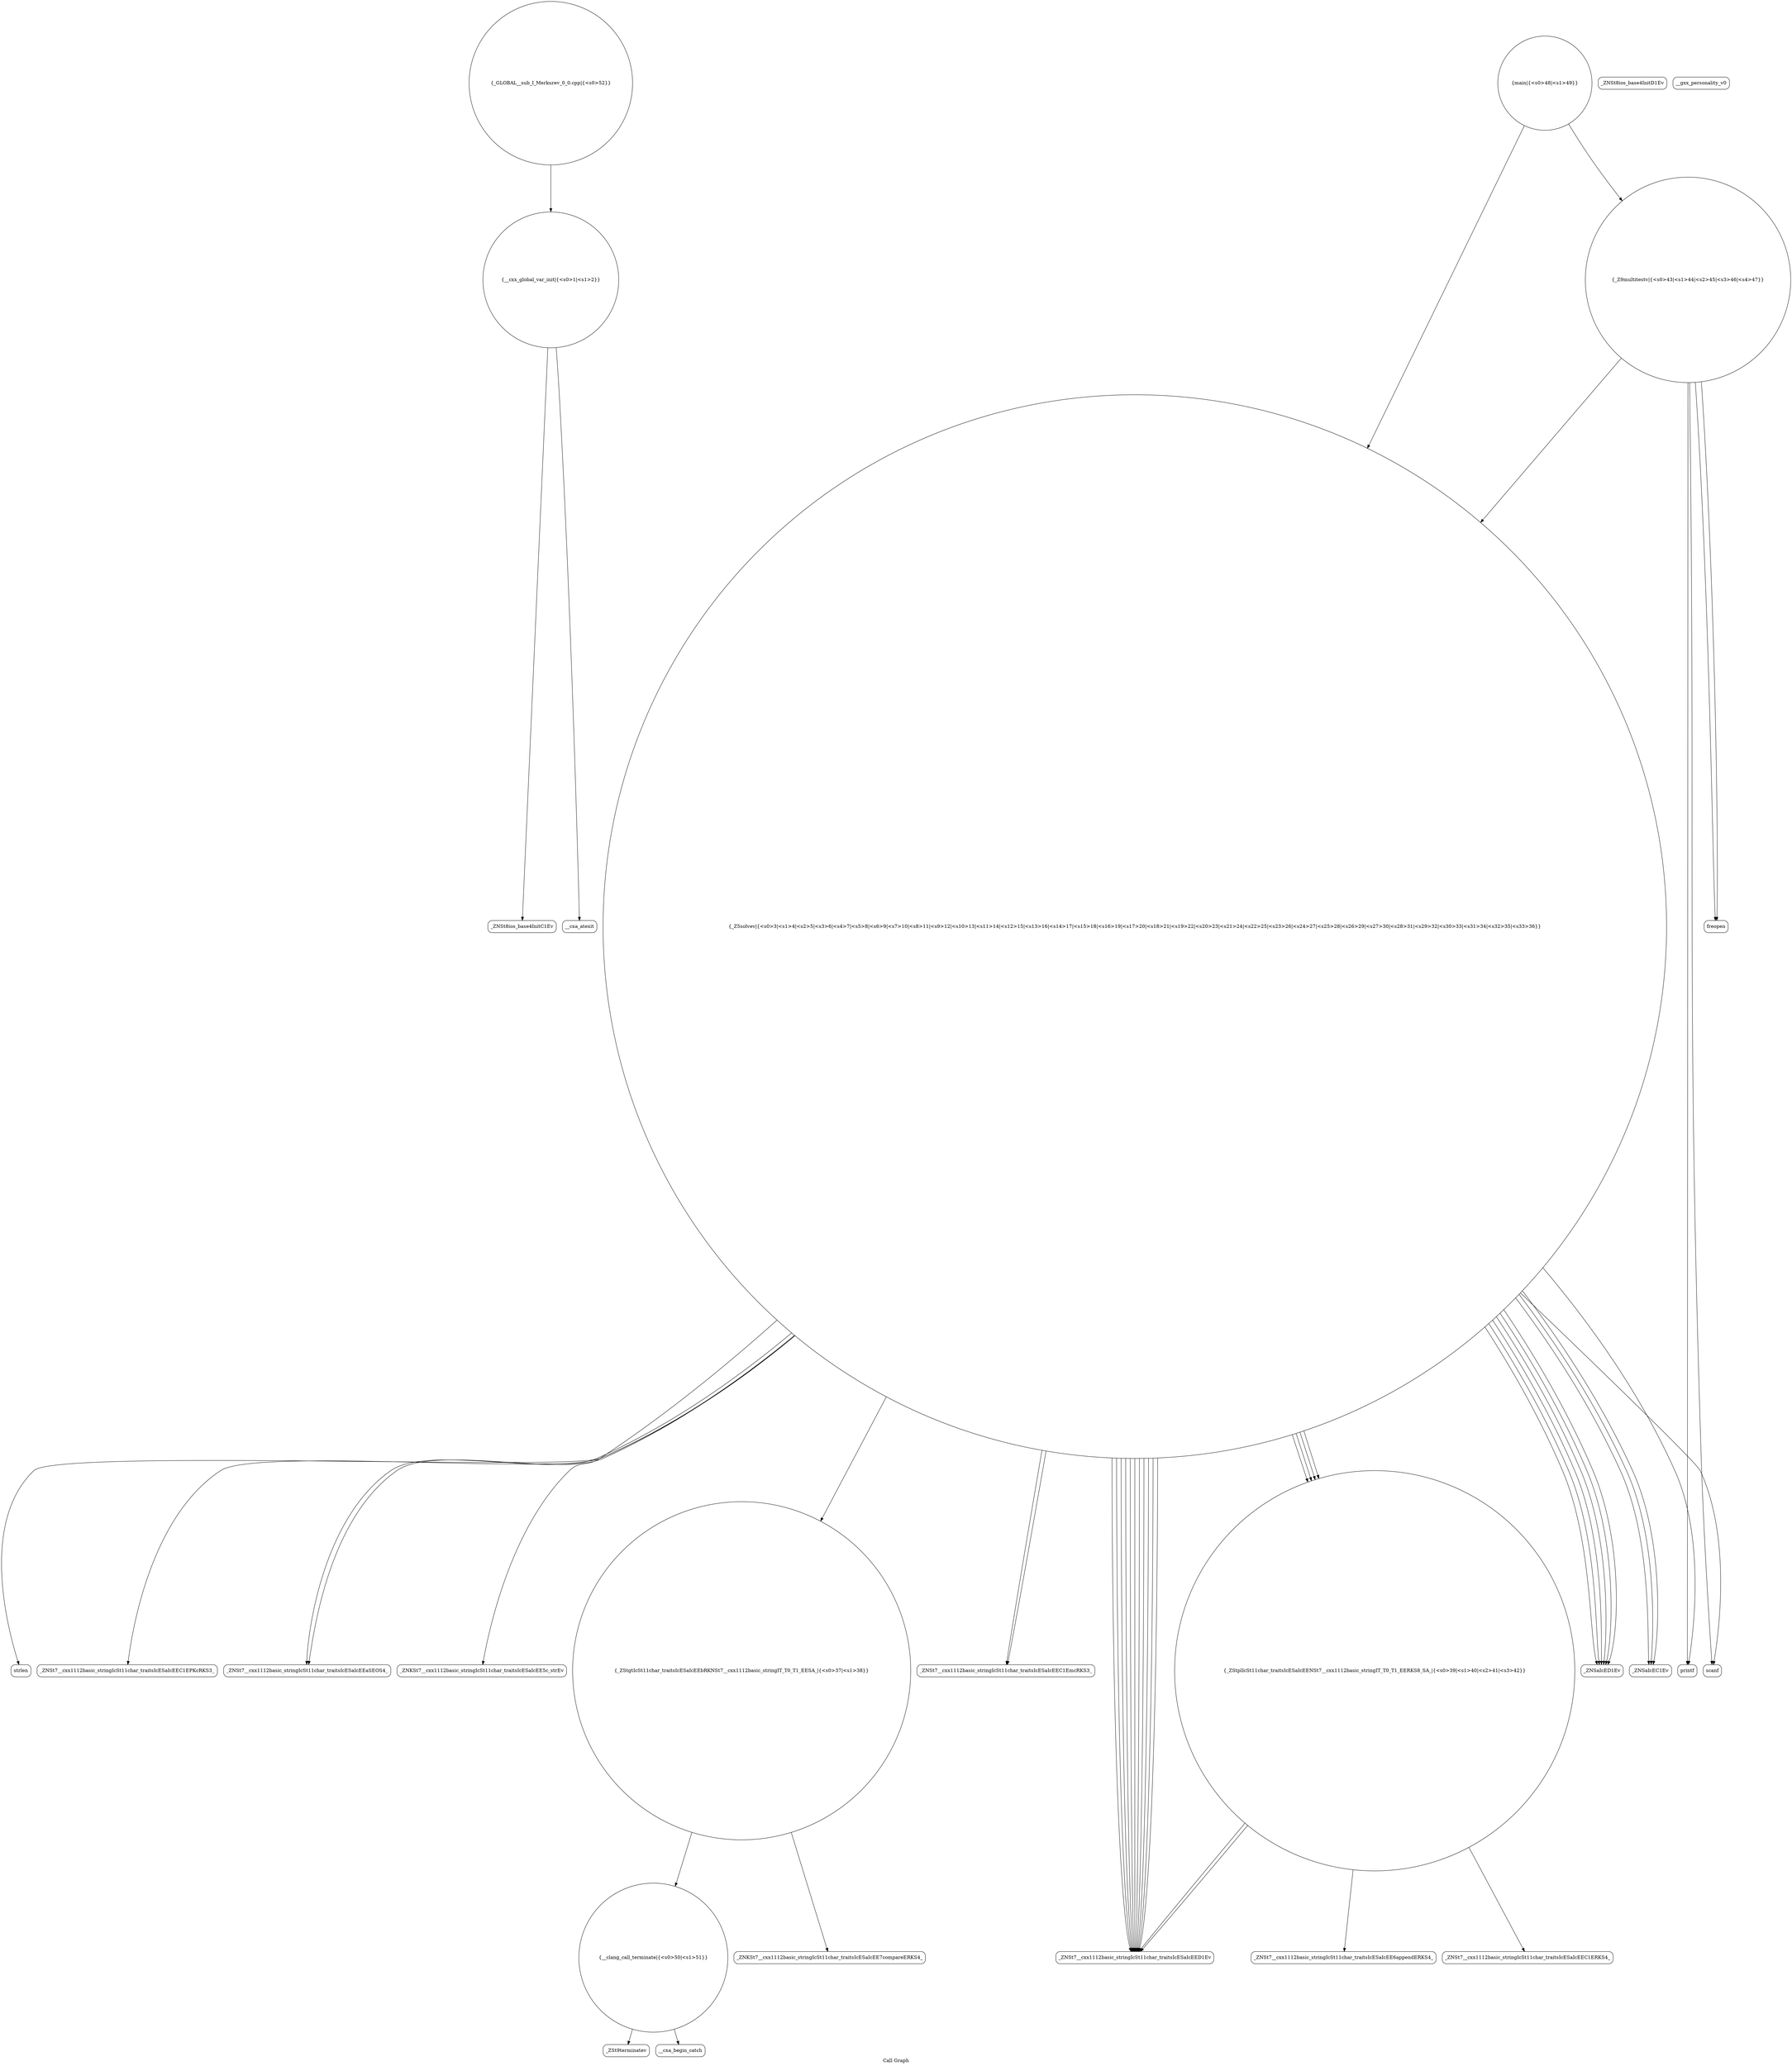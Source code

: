 digraph "Call Graph" {
	label="Call Graph";

	Node0x562c10da1d10 [shape=record,shape=circle,label="{__cxx_global_var_init|{<s0>1|<s1>2}}"];
	Node0x562c10da1d10:s0 -> Node0x562c10da21a0[color=black];
	Node0x562c10da1d10:s1 -> Node0x562c10da22a0[color=black];
	Node0x562c10da2e20 [shape=record,shape=Mrecord,label="{_ZSt9terminatev}"];
	Node0x562c10da24a0 [shape=record,shape=Mrecord,label="{_ZNSt7__cxx1112basic_stringIcSt11char_traitsIcESaIcEEC1EmcRKS3_}"];
	Node0x562c10da2820 [shape=record,shape=Mrecord,label="{_ZNSt7__cxx1112basic_stringIcSt11char_traitsIcESaIcEED1Ev}"];
	Node0x562c10da2ba0 [shape=record,shape=Mrecord,label="{_ZNSt7__cxx1112basic_stringIcSt11char_traitsIcESaIcEEC1ERKS4_}"];
	Node0x562c10da2220 [shape=record,shape=Mrecord,label="{_ZNSt8ios_base4InitD1Ev}"];
	Node0x562c10da25a0 [shape=record,shape=Mrecord,label="{_ZNSaIcED1Ev}"];
	Node0x562c10da2920 [shape=record,shape=Mrecord,label="{printf}"];
	Node0x562c10da2ca0 [shape=record,shape=Mrecord,label="{_ZNKSt7__cxx1112basic_stringIcSt11char_traitsIcESaIcEE7compareERKS4_}"];
	Node0x562c10da2320 [shape=record,shape=circle,label="{_Z5solvev|{<s0>3|<s1>4|<s2>5|<s3>6|<s4>7|<s5>8|<s6>9|<s7>10|<s8>11|<s9>12|<s10>13|<s11>14|<s12>15|<s13>16|<s14>17|<s15>18|<s16>19|<s17>20|<s18>21|<s19>22|<s20>23|<s21>24|<s22>25|<s23>26|<s24>27|<s25>28|<s26>29|<s27>30|<s28>31|<s29>32|<s30>33|<s31>34|<s32>35|<s33>36}}"];
	Node0x562c10da2320:s0 -> Node0x562c10da23a0[color=black];
	Node0x562c10da2320:s1 -> Node0x562c10da2420[color=black];
	Node0x562c10da2320:s2 -> Node0x562c10da24a0[color=black];
	Node0x562c10da2320:s3 -> Node0x562c10da25a0[color=black];
	Node0x562c10da2320:s4 -> Node0x562c10da2620[color=black];
	Node0x562c10da2320:s5 -> Node0x562c10da2420[color=black];
	Node0x562c10da2320:s6 -> Node0x562c10da26a0[color=black];
	Node0x562c10da2320:s7 -> Node0x562c10da25a0[color=black];
	Node0x562c10da2320:s8 -> Node0x562c10da2420[color=black];
	Node0x562c10da2320:s9 -> Node0x562c10da24a0[color=black];
	Node0x562c10da2320:s10 -> Node0x562c10da25a0[color=black];
	Node0x562c10da2320:s11 -> Node0x562c10da27a0[color=black];
	Node0x562c10da2320:s12 -> Node0x562c10da27a0[color=black];
	Node0x562c10da2320:s13 -> Node0x562c10da2720[color=black];
	Node0x562c10da2320:s14 -> Node0x562c10da2820[color=black];
	Node0x562c10da2320:s15 -> Node0x562c10da2820[color=black];
	Node0x562c10da2320:s16 -> Node0x562c10da27a0[color=black];
	Node0x562c10da2320:s17 -> Node0x562c10da28a0[color=black];
	Node0x562c10da2320:s18 -> Node0x562c10da2820[color=black];
	Node0x562c10da2320:s19 -> Node0x562c10da25a0[color=black];
	Node0x562c10da2320:s20 -> Node0x562c10da25a0[color=black];
	Node0x562c10da2320:s21 -> Node0x562c10da25a0[color=black];
	Node0x562c10da2320:s22 -> Node0x562c10da2820[color=black];
	Node0x562c10da2320:s23 -> Node0x562c10da27a0[color=black];
	Node0x562c10da2320:s24 -> Node0x562c10da28a0[color=black];
	Node0x562c10da2320:s25 -> Node0x562c10da2820[color=black];
	Node0x562c10da2320:s26 -> Node0x562c10da2820[color=black];
	Node0x562c10da2320:s27 -> Node0x562c10da2820[color=black];
	Node0x562c10da2320:s28 -> Node0x562c10da29a0[color=black];
	Node0x562c10da2320:s29 -> Node0x562c10da2920[color=black];
	Node0x562c10da2320:s30 -> Node0x562c10da2820[color=black];
	Node0x562c10da2320:s31 -> Node0x562c10da2820[color=black];
	Node0x562c10da2320:s32 -> Node0x562c10da2820[color=black];
	Node0x562c10da2320:s33 -> Node0x562c10da2820[color=black];
	Node0x562c10da26a0 [shape=record,shape=Mrecord,label="{_ZNSt7__cxx1112basic_stringIcSt11char_traitsIcESaIcEEC1EPKcRKS3_}"];
	Node0x562c10da2a20 [shape=record,shape=circle,label="{_Z9multitestv|{<s0>43|<s1>44|<s2>45|<s3>46|<s4>47}}"];
	Node0x562c10da2a20:s0 -> Node0x562c10da2aa0[color=black];
	Node0x562c10da2a20:s1 -> Node0x562c10da2aa0[color=black];
	Node0x562c10da2a20:s2 -> Node0x562c10da23a0[color=black];
	Node0x562c10da2a20:s3 -> Node0x562c10da2920[color=black];
	Node0x562c10da2a20:s4 -> Node0x562c10da2320[color=black];
	Node0x562c10da2da0 [shape=record,shape=Mrecord,label="{__cxa_begin_catch}"];
	Node0x562c10da2420 [shape=record,shape=Mrecord,label="{_ZNSaIcEC1Ev}"];
	Node0x562c10da27a0 [shape=record,shape=circle,label="{_ZStplIcSt11char_traitsIcESaIcEENSt7__cxx1112basic_stringIT_T0_T1_EERKS8_SA_|{<s0>39|<s1>40|<s2>41|<s3>42}}"];
	Node0x562c10da27a0:s0 -> Node0x562c10da2ba0[color=black];
	Node0x562c10da27a0:s1 -> Node0x562c10da2c20[color=black];
	Node0x562c10da27a0:s2 -> Node0x562c10da2820[color=black];
	Node0x562c10da27a0:s3 -> Node0x562c10da2820[color=black];
	Node0x562c10da2b20 [shape=record,shape=circle,label="{main|{<s0>48|<s1>49}}"];
	Node0x562c10da2b20:s0 -> Node0x562c10da2a20[color=black];
	Node0x562c10da2b20:s1 -> Node0x562c10da2320[color=black];
	Node0x562c10da21a0 [shape=record,shape=Mrecord,label="{_ZNSt8ios_base4InitC1Ev}"];
	Node0x562c10da2ea0 [shape=record,shape=circle,label="{_GLOBAL__sub_I_Merkurev_0_0.cpp|{<s0>52}}"];
	Node0x562c10da2ea0:s0 -> Node0x562c10da1d10[color=black];
	Node0x562c10da2520 [shape=record,shape=Mrecord,label="{__gxx_personality_v0}"];
	Node0x562c10da28a0 [shape=record,shape=Mrecord,label="{_ZNSt7__cxx1112basic_stringIcSt11char_traitsIcESaIcEEaSEOS4_}"];
	Node0x562c10da2c20 [shape=record,shape=Mrecord,label="{_ZNSt7__cxx1112basic_stringIcSt11char_traitsIcESaIcEE6appendERKS4_}"];
	Node0x562c10da22a0 [shape=record,shape=Mrecord,label="{__cxa_atexit}"];
	Node0x562c10da2620 [shape=record,shape=Mrecord,label="{strlen}"];
	Node0x562c10da29a0 [shape=record,shape=Mrecord,label="{_ZNKSt7__cxx1112basic_stringIcSt11char_traitsIcESaIcEE5c_strEv}"];
	Node0x562c10da2d20 [shape=record,shape=circle,label="{__clang_call_terminate|{<s0>50|<s1>51}}"];
	Node0x562c10da2d20:s0 -> Node0x562c10da2da0[color=black];
	Node0x562c10da2d20:s1 -> Node0x562c10da2e20[color=black];
	Node0x562c10da23a0 [shape=record,shape=Mrecord,label="{scanf}"];
	Node0x562c10da2720 [shape=record,shape=circle,label="{_ZStgtIcSt11char_traitsIcESaIcEEbRKNSt7__cxx1112basic_stringIT_T0_T1_EESA_|{<s0>37|<s1>38}}"];
	Node0x562c10da2720:s0 -> Node0x562c10da2ca0[color=black];
	Node0x562c10da2720:s1 -> Node0x562c10da2d20[color=black];
	Node0x562c10da2aa0 [shape=record,shape=Mrecord,label="{freopen}"];
}
